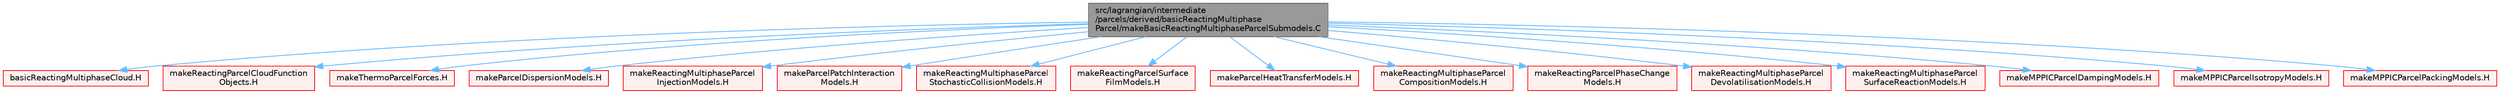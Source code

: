 digraph "src/lagrangian/intermediate/parcels/derived/basicReactingMultiphaseParcel/makeBasicReactingMultiphaseParcelSubmodels.C"
{
 // LATEX_PDF_SIZE
  bgcolor="transparent";
  edge [fontname=Helvetica,fontsize=10,labelfontname=Helvetica,labelfontsize=10];
  node [fontname=Helvetica,fontsize=10,shape=box,height=0.2,width=0.4];
  Node1 [id="Node000001",label="src/lagrangian/intermediate\l/parcels/derived/basicReactingMultiphase\lParcel/makeBasicReactingMultiphaseParcelSubmodels.C",height=0.2,width=0.4,color="gray40", fillcolor="grey60", style="filled", fontcolor="black",tooltip=" "];
  Node1 -> Node2 [id="edge1_Node000001_Node000002",color="steelblue1",style="solid",tooltip=" "];
  Node2 [id="Node000002",label="basicReactingMultiphaseCloud.H",height=0.2,width=0.4,color="red", fillcolor="#FFF0F0", style="filled",URL="$basicReactingMultiphaseCloud_8H.html",tooltip=" "];
  Node1 -> Node554 [id="edge2_Node000001_Node000554",color="steelblue1",style="solid",tooltip=" "];
  Node554 [id="Node000554",label="makeReactingParcelCloudFunction\lObjects.H",height=0.2,width=0.4,color="red", fillcolor="#FFF0F0", style="filled",URL="$makeReactingParcelCloudFunctionObjects_8H.html",tooltip=" "];
  Node1 -> Node590 [id="edge3_Node000001_Node000590",color="steelblue1",style="solid",tooltip=" "];
  Node590 [id="Node000590",label="makeThermoParcelForces.H",height=0.2,width=0.4,color="red", fillcolor="#FFF0F0", style="filled",URL="$makeThermoParcelForces_8H.html",tooltip=" "];
  Node1 -> Node611 [id="edge4_Node000001_Node000611",color="steelblue1",style="solid",tooltip=" "];
  Node611 [id="Node000611",label="makeParcelDispersionModels.H",height=0.2,width=0.4,color="red", fillcolor="#FFF0F0", style="filled",URL="$makeParcelDispersionModels_8H.html",tooltip=" "];
  Node1 -> Node614 [id="edge5_Node000001_Node000614",color="steelblue1",style="solid",tooltip=" "];
  Node614 [id="Node000614",label="makeReactingMultiphaseParcel\lInjectionModels.H",height=0.2,width=0.4,color="red", fillcolor="#FFF0F0", style="filled",URL="$makeReactingMultiphaseParcelInjectionModels_8H.html",tooltip=" "];
  Node1 -> Node641 [id="edge6_Node000001_Node000641",color="steelblue1",style="solid",tooltip=" "];
  Node641 [id="Node000641",label="makeParcelPatchInteraction\lModels.H",height=0.2,width=0.4,color="red", fillcolor="#FFF0F0", style="filled",URL="$makeParcelPatchInteractionModels_8H.html",tooltip=" "];
  Node1 -> Node652 [id="edge7_Node000001_Node000652",color="steelblue1",style="solid",tooltip=" "];
  Node652 [id="Node000652",label="makeReactingMultiphaseParcel\lStochasticCollisionModels.H",height=0.2,width=0.4,color="red", fillcolor="#FFF0F0", style="filled",URL="$makeReactingMultiphaseParcelStochasticCollisionModels_8H.html",tooltip=" "];
  Node1 -> Node656 [id="edge8_Node000001_Node000656",color="steelblue1",style="solid",tooltip=" "];
  Node656 [id="Node000656",label="makeReactingParcelSurface\lFilmModels.H",height=0.2,width=0.4,color="red", fillcolor="#FFF0F0", style="filled",URL="$makeReactingParcelSurfaceFilmModels_8H.html",tooltip=" "];
  Node1 -> Node662 [id="edge9_Node000001_Node000662",color="steelblue1",style="solid",tooltip=" "];
  Node662 [id="Node000662",label="makeParcelHeatTransferModels.H",height=0.2,width=0.4,color="red", fillcolor="#FFF0F0", style="filled",URL="$makeParcelHeatTransferModels_8H.html",tooltip=" "];
  Node1 -> Node666 [id="edge10_Node000001_Node000666",color="steelblue1",style="solid",tooltip=" "];
  Node666 [id="Node000666",label="makeReactingMultiphaseParcel\lCompositionModels.H",height=0.2,width=0.4,color="red", fillcolor="#FFF0F0", style="filled",URL="$makeReactingMultiphaseParcelCompositionModels_8H.html",tooltip=" "];
  Node1 -> Node672 [id="edge11_Node000001_Node000672",color="steelblue1",style="solid",tooltip=" "];
  Node672 [id="Node000672",label="makeReactingParcelPhaseChange\lModels.H",height=0.2,width=0.4,color="red", fillcolor="#FFF0F0", style="filled",URL="$makeReactingParcelPhaseChangeModels_8H.html",tooltip=" "];
  Node1 -> Node678 [id="edge12_Node000001_Node000678",color="steelblue1",style="solid",tooltip=" "];
  Node678 [id="Node000678",label="makeReactingMultiphaseParcel\lDevolatilisationModels.H",height=0.2,width=0.4,color="red", fillcolor="#FFF0F0", style="filled",URL="$makeReactingMultiphaseParcelDevolatilisationModels_8H.html",tooltip=" "];
  Node1 -> Node683 [id="edge13_Node000001_Node000683",color="steelblue1",style="solid",tooltip=" "];
  Node683 [id="Node000683",label="makeReactingMultiphaseParcel\lSurfaceReactionModels.H",height=0.2,width=0.4,color="red", fillcolor="#FFF0F0", style="filled",URL="$makeReactingMultiphaseParcelSurfaceReactionModels_8H.html",tooltip=" "];
  Node1 -> Node686 [id="edge14_Node000001_Node000686",color="steelblue1",style="solid",tooltip=" "];
  Node686 [id="Node000686",label="makeMPPICParcelDampingModels.H",height=0.2,width=0.4,color="red", fillcolor="#FFF0F0", style="filled",URL="$makeMPPICParcelDampingModels_8H.html",tooltip=" "];
  Node1 -> Node690 [id="edge15_Node000001_Node000690",color="steelblue1",style="solid",tooltip=" "];
  Node690 [id="Node000690",label="makeMPPICParcelIsotropyModels.H",height=0.2,width=0.4,color="red", fillcolor="#FFF0F0", style="filled",URL="$makeMPPICParcelIsotropyModels_8H.html",tooltip=" "];
  Node1 -> Node694 [id="edge16_Node000001_Node000694",color="steelblue1",style="solid",tooltip=" "];
  Node694 [id="Node000694",label="makeMPPICParcelPackingModels.H",height=0.2,width=0.4,color="red", fillcolor="#FFF0F0", style="filled",URL="$makeMPPICParcelPackingModels_8H.html",tooltip=" "];
}
